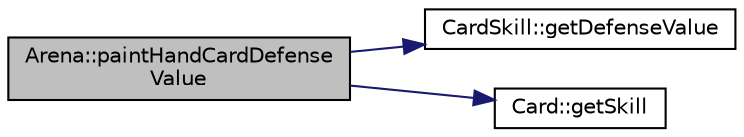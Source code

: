 digraph "Arena::paintHandCardDefenseValue"
{
  bgcolor="transparent";
  edge [fontname="Helvetica",fontsize="10",labelfontname="Helvetica",labelfontsize="10"];
  node [fontname="Helvetica",fontsize="10",shape=record];
  rankdir="LR";
  Node401 [label="Arena::paintHandCardDefense\lValue",height=0.2,width=0.4,color="black", fillcolor="grey75", style="filled", fontcolor="black"];
  Node401 -> Node402 [color="midnightblue",fontsize="10",style="solid",fontname="Helvetica"];
  Node402 [label="CardSkill::getDefenseValue",height=0.2,width=0.4,color="black",URL="$classCardSkill.html#ae795798605ac0ef265264c1923539150"];
  Node401 -> Node403 [color="midnightblue",fontsize="10",style="solid",fontname="Helvetica"];
  Node403 [label="Card::getSkill",height=0.2,width=0.4,color="black",URL="$classCard.html#a124b1f828d2a97a933980be89515dfe4"];
}
